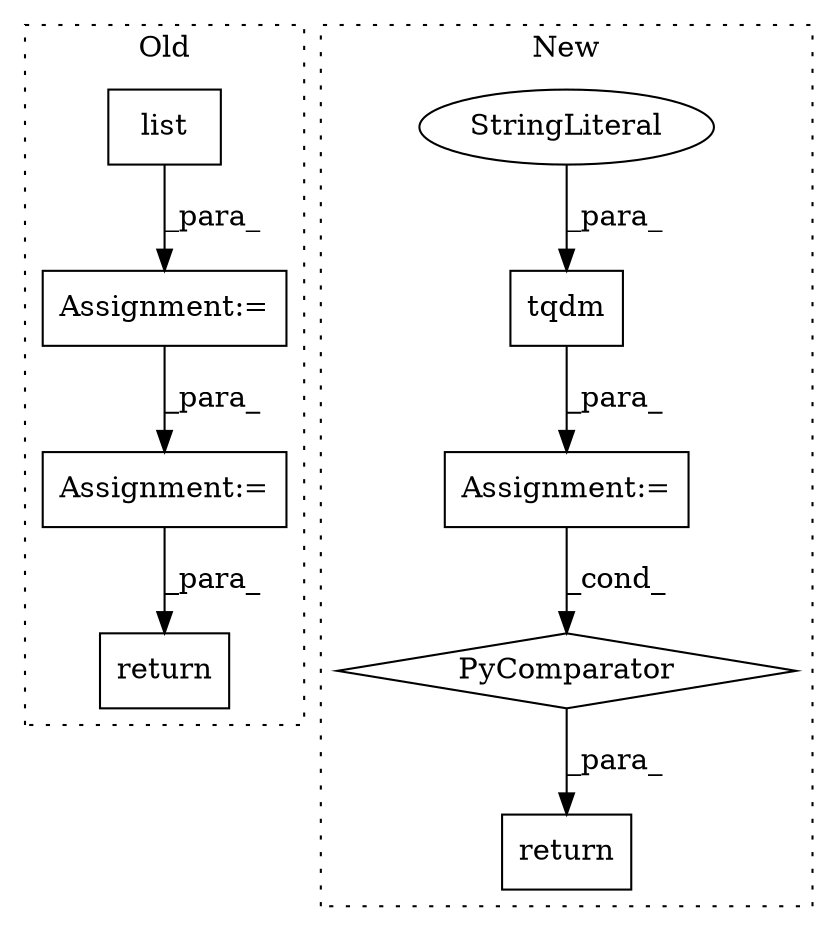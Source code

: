 digraph G {
subgraph cluster0 {
1 [label="return" a="41" s="8715" l="7" shape="box"];
4 [label="list" a="32" s="8116,8166" l="5,1" shape="box"];
7 [label="Assignment:=" a="7" s="8198" l="1" shape="box"];
8 [label="Assignment:=" a="7" s="8517" l="1" shape="box"];
label = "Old";
style="dotted";
}
subgraph cluster1 {
2 [label="tqdm" a="32" s="9493,9549" l="5,1" shape="box"];
3 [label="Assignment:=" a="7" s="9487" l="1" shape="box"];
5 [label="StringLiteral" a="45" s="9538" l="11" shape="ellipse"];
6 [label="PyComparator" a="113" s="9668" l="30" shape="diamond"];
9 [label="return" a="41" s="9558" l="20" shape="box"];
label = "New";
style="dotted";
}
2 -> 3 [label="_para_"];
3 -> 6 [label="_cond_"];
4 -> 7 [label="_para_"];
5 -> 2 [label="_para_"];
6 -> 9 [label="_para_"];
7 -> 8 [label="_para_"];
8 -> 1 [label="_para_"];
}
